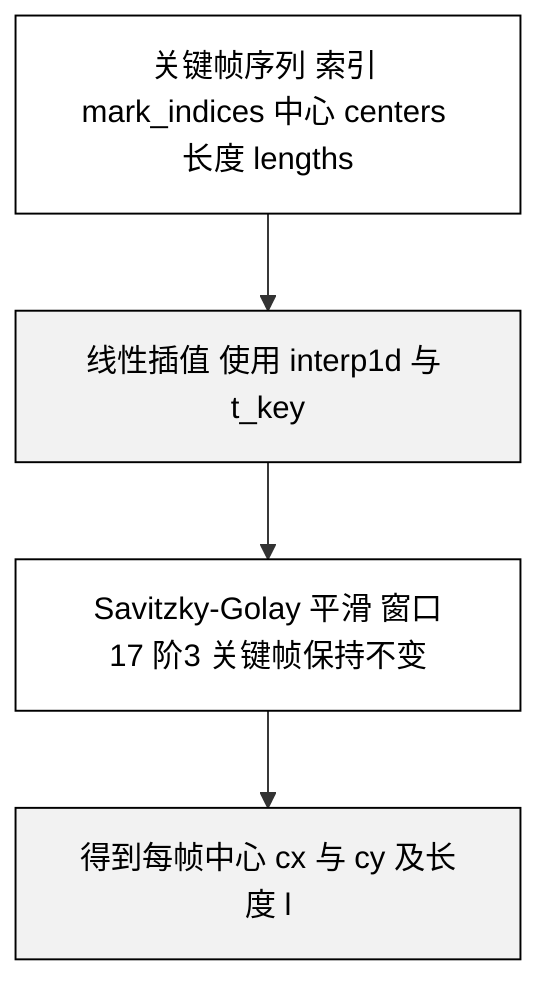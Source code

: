 %% 图4 插值与平滑处理示意图
flowchart TB
    classDef bw fill:#ffffff,stroke:#000,stroke-width:1px,color:#000;
    classDef gray fill:#f2f2f2,stroke:#000,color:#000;

    P1[关键帧序列 索引 mark_indices 中心 centers 长度 lengths]:::bw
    P2[线性插值 使用 interp1d 与 t_key]:::gray
    P3[Savitzky-Golay 平滑 窗口17 阶3 关键帧保持不变]:::bw
    P4[得到每帧中心 cx 与 cy 及长度 l]:::gray

    P1 --> P2 --> P3 --> P4